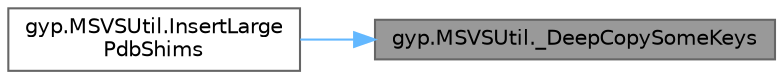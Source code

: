 digraph "gyp.MSVSUtil._DeepCopySomeKeys"
{
 // LATEX_PDF_SIZE
  bgcolor="transparent";
  edge [fontname=Helvetica,fontsize=10,labelfontname=Helvetica,labelfontsize=10];
  node [fontname=Helvetica,fontsize=10,shape=box,height=0.2,width=0.4];
  rankdir="RL";
  Node1 [id="Node000001",label="gyp.MSVSUtil._DeepCopySomeKeys",height=0.2,width=0.4,color="gray40", fillcolor="grey60", style="filled", fontcolor="black",tooltip=" "];
  Node1 -> Node2 [id="edge2_Node000001_Node000002",dir="back",color="steelblue1",style="solid",tooltip=" "];
  Node2 [id="Node000002",label="gyp.MSVSUtil.InsertLarge\lPdbShims",height=0.2,width=0.4,color="grey40", fillcolor="white", style="filled",URL="$namespacegyp_1_1_m_s_v_s_util.html#ae17c81ec653d2e6fbc85242db5fd30bd",tooltip=" "];
}
